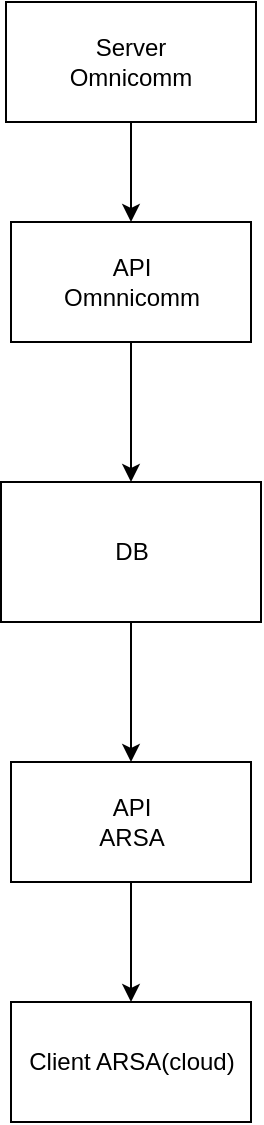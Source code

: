<mxfile version="24.6.4" type="github">
  <diagram name="Страница — 1" id="VKMV_SKVlXoffhuY-rsW">
    <mxGraphModel dx="2074" dy="1086" grid="1" gridSize="10" guides="1" tooltips="1" connect="1" arrows="1" fold="1" page="1" pageScale="1" pageWidth="827" pageHeight="1169" math="0" shadow="0">
      <root>
        <mxCell id="0" />
        <mxCell id="1" parent="0" />
        <mxCell id="r6eCBaZ20DT4zO6aVehQ-10" style="edgeStyle=orthogonalEdgeStyle;rounded=0;orthogonalLoop=1;jettySize=auto;html=1;exitX=0.5;exitY=1;exitDx=0;exitDy=0;entryX=0.5;entryY=0;entryDx=0;entryDy=0;" edge="1" parent="1" source="r6eCBaZ20DT4zO6aVehQ-1" target="r6eCBaZ20DT4zO6aVehQ-6">
          <mxGeometry relative="1" as="geometry" />
        </mxCell>
        <mxCell id="r6eCBaZ20DT4zO6aVehQ-1" value="DB" style="rounded=0;whiteSpace=wrap;html=1;" vertex="1" parent="1">
          <mxGeometry x="267.5" y="360" width="130" height="70" as="geometry" />
        </mxCell>
        <mxCell id="r6eCBaZ20DT4zO6aVehQ-8" style="edgeStyle=orthogonalEdgeStyle;rounded=0;orthogonalLoop=1;jettySize=auto;html=1;exitX=0.5;exitY=1;exitDx=0;exitDy=0;" edge="1" parent="1" source="r6eCBaZ20DT4zO6aVehQ-2" target="r6eCBaZ20DT4zO6aVehQ-5">
          <mxGeometry relative="1" as="geometry" />
        </mxCell>
        <mxCell id="r6eCBaZ20DT4zO6aVehQ-2" value="&lt;div&gt;Server&lt;/div&gt;&lt;div&gt;Omnicomm&lt;br&gt;&lt;/div&gt;" style="rounded=0;whiteSpace=wrap;html=1;" vertex="1" parent="1">
          <mxGeometry x="270" y="120" width="125" height="60" as="geometry" />
        </mxCell>
        <mxCell id="r6eCBaZ20DT4zO6aVehQ-9" style="edgeStyle=orthogonalEdgeStyle;rounded=0;orthogonalLoop=1;jettySize=auto;html=1;exitX=0.5;exitY=1;exitDx=0;exitDy=0;entryX=0.5;entryY=0;entryDx=0;entryDy=0;" edge="1" parent="1" source="r6eCBaZ20DT4zO6aVehQ-5" target="r6eCBaZ20DT4zO6aVehQ-1">
          <mxGeometry relative="1" as="geometry" />
        </mxCell>
        <mxCell id="r6eCBaZ20DT4zO6aVehQ-5" value="API &lt;br&gt;Omnnicomm" style="rounded=0;whiteSpace=wrap;html=1;" vertex="1" parent="1">
          <mxGeometry x="272.5" y="230" width="120" height="60" as="geometry" />
        </mxCell>
        <mxCell id="r6eCBaZ20DT4zO6aVehQ-11" style="edgeStyle=orthogonalEdgeStyle;rounded=0;orthogonalLoop=1;jettySize=auto;html=1;exitX=0.5;exitY=1;exitDx=0;exitDy=0;entryX=0.5;entryY=0;entryDx=0;entryDy=0;" edge="1" parent="1" source="r6eCBaZ20DT4zO6aVehQ-6" target="r6eCBaZ20DT4zO6aVehQ-7">
          <mxGeometry relative="1" as="geometry" />
        </mxCell>
        <mxCell id="r6eCBaZ20DT4zO6aVehQ-6" value="API&lt;br&gt;ARSA" style="rounded=0;whiteSpace=wrap;html=1;" vertex="1" parent="1">
          <mxGeometry x="272.5" y="500" width="120" height="60" as="geometry" />
        </mxCell>
        <mxCell id="r6eCBaZ20DT4zO6aVehQ-7" value="Client ARSA(cloud)" style="rounded=0;whiteSpace=wrap;html=1;" vertex="1" parent="1">
          <mxGeometry x="272.5" y="620" width="120" height="60" as="geometry" />
        </mxCell>
      </root>
    </mxGraphModel>
  </diagram>
</mxfile>
